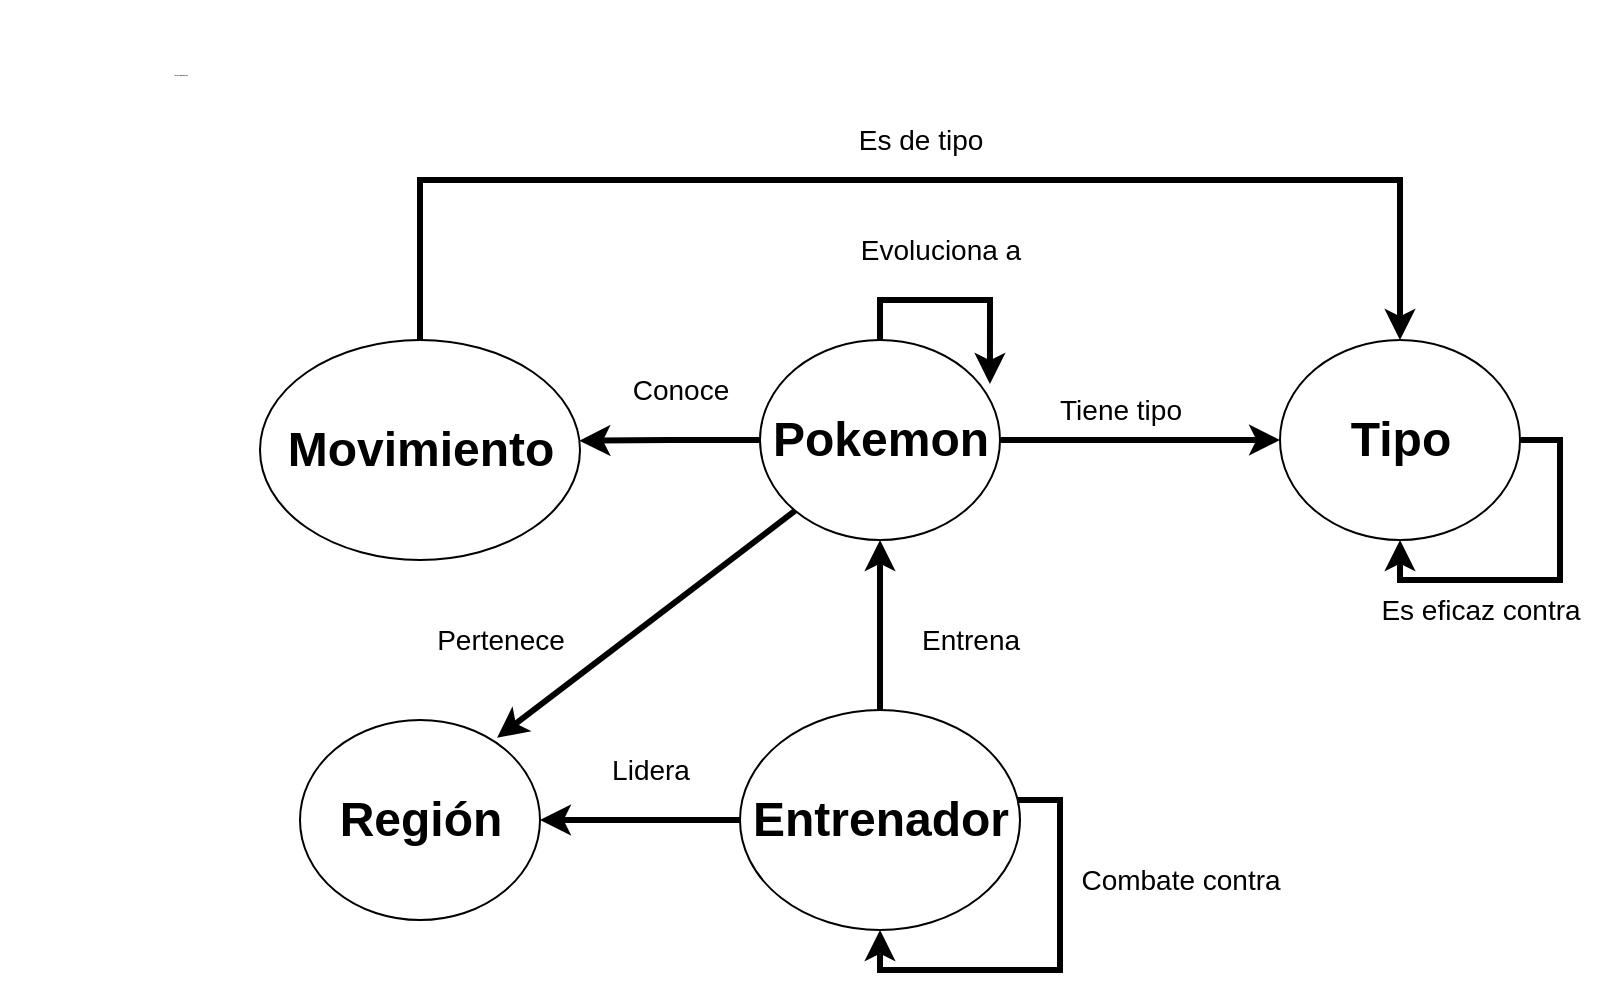 <mxfile version="20.6.2" type="device"><diagram id="Ge8adzO2m_M1GG8XFAqz" name="Página-1"><mxGraphModel dx="1607" dy="2362" grid="1" gridSize="10" guides="1" tooltips="1" connect="1" arrows="1" fold="1" page="1" pageScale="1" pageWidth="827" pageHeight="1169" math="0" shadow="0"><root><mxCell id="0"/><mxCell id="1" parent="0"/><mxCell id="4nPXkKkI-xNnGW4wHBls-39" style="edgeStyle=orthogonalEdgeStyle;rounded=0;orthogonalLoop=1;jettySize=auto;html=1;entryX=0;entryY=0.5;entryDx=0;entryDy=0;strokeWidth=3;fontSize=14;" parent="1" source="4nPXkKkI-xNnGW4wHBls-1" target="4nPXkKkI-xNnGW4wHBls-4" edge="1"><mxGeometry relative="1" as="geometry"/></mxCell><mxCell id="3Kbdj_MpT49pmJjSTajw-1" style="edgeStyle=orthogonalEdgeStyle;rounded=0;orthogonalLoop=1;jettySize=auto;html=1;entryX=0.998;entryY=0.458;entryDx=0;entryDy=0;entryPerimeter=0;strokeWidth=3;" edge="1" parent="1" source="4nPXkKkI-xNnGW4wHBls-1" target="4nPXkKkI-xNnGW4wHBls-6"><mxGeometry relative="1" as="geometry"/></mxCell><mxCell id="4nPXkKkI-xNnGW4wHBls-1" value="" style="ellipse;whiteSpace=wrap;html=1;" parent="1" vertex="1"><mxGeometry x="300" y="140" width="120" height="100" as="geometry"/></mxCell><mxCell id="4nPXkKkI-xNnGW4wHBls-2" value="&lt;font style=&quot;font-size: 1px;&quot;&gt;Alves maricón&lt;/font&gt;" style="text;strokeColor=none;fillColor=none;html=1;fontSize=24;fontStyle=1;verticalAlign=middle;align=center;" parent="1" vertex="1"><mxGeometry x="-80" y="-30" width="180" height="60" as="geometry"/></mxCell><mxCell id="4nPXkKkI-xNnGW4wHBls-3" value="Pokemon" style="text;strokeColor=none;fillColor=none;html=1;fontSize=24;fontStyle=1;verticalAlign=middle;align=center;" parent="1" vertex="1"><mxGeometry x="310" y="170" width="100" height="40" as="geometry"/></mxCell><mxCell id="4nPXkKkI-xNnGW4wHBls-4" value="" style="ellipse;whiteSpace=wrap;html=1;" parent="1" vertex="1"><mxGeometry x="560" y="140" width="120" height="100" as="geometry"/></mxCell><mxCell id="4nPXkKkI-xNnGW4wHBls-5" value="Tipo" style="text;strokeColor=none;fillColor=none;html=1;fontSize=24;fontStyle=1;verticalAlign=middle;align=center;" parent="1" vertex="1"><mxGeometry x="570" y="170" width="100" height="40" as="geometry"/></mxCell><mxCell id="3Kbdj_MpT49pmJjSTajw-4" style="edgeStyle=orthogonalEdgeStyle;rounded=0;orthogonalLoop=1;jettySize=auto;html=1;entryX=0.5;entryY=0;entryDx=0;entryDy=0;strokeWidth=3;" edge="1" parent="1" source="4nPXkKkI-xNnGW4wHBls-6" target="4nPXkKkI-xNnGW4wHBls-4"><mxGeometry relative="1" as="geometry"><Array as="points"><mxPoint x="130" y="60"/><mxPoint x="620" y="60"/></Array></mxGeometry></mxCell><mxCell id="3Kbdj_MpT49pmJjSTajw-5" value="Es de tipo" style="edgeLabel;html=1;align=center;verticalAlign=middle;resizable=0;points=[];fontSize=14;" vertex="1" connectable="0" parent="3Kbdj_MpT49pmJjSTajw-4"><mxGeometry x="0.065" y="-1" relative="1" as="geometry"><mxPoint x="-16" y="-21" as="offset"/></mxGeometry></mxCell><mxCell id="4nPXkKkI-xNnGW4wHBls-6" value="" style="ellipse;whiteSpace=wrap;html=1;" parent="1" vertex="1"><mxGeometry x="50" y="140" width="160" height="110" as="geometry"/></mxCell><mxCell id="4nPXkKkI-xNnGW4wHBls-7" value="Movimiento" style="text;strokeColor=none;fillColor=none;html=1;fontSize=24;fontStyle=1;verticalAlign=middle;align=center;" parent="1" vertex="1"><mxGeometry x="80" y="175" width="100" height="40" as="geometry"/></mxCell><mxCell id="4nPXkKkI-xNnGW4wHBls-22" style="edgeStyle=orthogonalEdgeStyle;rounded=0;orthogonalLoop=1;jettySize=auto;html=1;entryX=0.5;entryY=1;entryDx=0;entryDy=0;strokeWidth=3;fontSize=14;" parent="1" source="4nPXkKkI-xNnGW4wHBls-8" target="4nPXkKkI-xNnGW4wHBls-1" edge="1"><mxGeometry relative="1" as="geometry"/></mxCell><mxCell id="4nPXkKkI-xNnGW4wHBls-25" style="edgeStyle=orthogonalEdgeStyle;rounded=0;orthogonalLoop=1;jettySize=auto;html=1;entryX=1;entryY=0.5;entryDx=0;entryDy=0;strokeWidth=3;fontSize=14;" parent="1" source="4nPXkKkI-xNnGW4wHBls-8" target="4nPXkKkI-xNnGW4wHBls-10" edge="1"><mxGeometry relative="1" as="geometry"/></mxCell><mxCell id="4nPXkKkI-xNnGW4wHBls-8" value="" style="ellipse;whiteSpace=wrap;html=1;" parent="1" vertex="1"><mxGeometry x="290" y="325" width="140" height="110" as="geometry"/></mxCell><mxCell id="4nPXkKkI-xNnGW4wHBls-9" value="Entrenador" style="text;strokeColor=none;fillColor=none;html=1;fontSize=24;fontStyle=1;verticalAlign=middle;align=center;" parent="1" vertex="1"><mxGeometry x="310" y="360" width="100" height="40" as="geometry"/></mxCell><mxCell id="4nPXkKkI-xNnGW4wHBls-10" value="" style="ellipse;whiteSpace=wrap;html=1;" parent="1" vertex="1"><mxGeometry x="70" y="330" width="120" height="100" as="geometry"/></mxCell><mxCell id="4nPXkKkI-xNnGW4wHBls-11" value="Región" style="text;strokeColor=none;fillColor=none;html=1;fontSize=24;fontStyle=1;verticalAlign=middle;align=center;" parent="1" vertex="1"><mxGeometry x="80" y="360" width="100" height="40" as="geometry"/></mxCell><mxCell id="4nPXkKkI-xNnGW4wHBls-13" style="edgeStyle=orthogonalEdgeStyle;rounded=0;orthogonalLoop=1;jettySize=auto;html=1;fontSize=1;exitX=0.5;exitY=0;exitDx=0;exitDy=0;entryX=0.958;entryY=0.22;entryDx=0;entryDy=0;entryPerimeter=0;strokeWidth=3;" parent="1" source="4nPXkKkI-xNnGW4wHBls-1" target="4nPXkKkI-xNnGW4wHBls-1" edge="1"><mxGeometry relative="1" as="geometry"><Array as="points"><mxPoint x="360" y="120"/><mxPoint x="415" y="120"/></Array></mxGeometry></mxCell><mxCell id="4nPXkKkI-xNnGW4wHBls-16" value="&lt;span style=&quot;font-size: 14px;&quot;&gt;Evoluciona a&lt;/span&gt;" style="text;html=1;align=center;verticalAlign=middle;resizable=0;points=[];autosize=1;strokeColor=none;fillColor=none;fontSize=1;strokeWidth=3;" parent="1" vertex="1"><mxGeometry x="340" y="80" width="100" height="30" as="geometry"/></mxCell><mxCell id="4nPXkKkI-xNnGW4wHBls-20" value="Conoce" style="text;html=1;align=center;verticalAlign=middle;resizable=0;points=[];autosize=1;strokeColor=none;fillColor=none;fontSize=14;" parent="1" vertex="1"><mxGeometry x="225" y="150" width="70" height="30" as="geometry"/></mxCell><mxCell id="4nPXkKkI-xNnGW4wHBls-21" value="Tiene tipo" style="text;html=1;align=center;verticalAlign=middle;resizable=0;points=[];autosize=1;strokeColor=none;fillColor=none;fontSize=14;" parent="1" vertex="1"><mxGeometry x="440" y="160" width="80" height="30" as="geometry"/></mxCell><mxCell id="4nPXkKkI-xNnGW4wHBls-23" value="Entrena" style="text;html=1;align=center;verticalAlign=middle;resizable=0;points=[];autosize=1;strokeColor=none;fillColor=none;fontSize=14;" parent="1" vertex="1"><mxGeometry x="370" y="275" width="70" height="30" as="geometry"/></mxCell><mxCell id="4nPXkKkI-xNnGW4wHBls-27" value="Lidera" style="text;html=1;align=center;verticalAlign=middle;resizable=0;points=[];autosize=1;strokeColor=none;fillColor=none;fontSize=14;" parent="1" vertex="1"><mxGeometry x="215" y="340" width="60" height="30" as="geometry"/></mxCell><mxCell id="4nPXkKkI-xNnGW4wHBls-29" value="" style="endArrow=classic;html=1;rounded=0;strokeWidth=3;fontSize=14;entryX=0.821;entryY=0.089;entryDx=0;entryDy=0;entryPerimeter=0;exitX=0;exitY=1;exitDx=0;exitDy=0;" parent="1" source="4nPXkKkI-xNnGW4wHBls-1" target="4nPXkKkI-xNnGW4wHBls-10" edge="1"><mxGeometry width="50" height="50" relative="1" as="geometry"><mxPoint x="340" y="320" as="sourcePoint"/><mxPoint x="390" y="270" as="targetPoint"/></mxGeometry></mxCell><mxCell id="4nPXkKkI-xNnGW4wHBls-31" value="Pertenece" style="text;html=1;align=center;verticalAlign=middle;resizable=0;points=[];autosize=1;strokeColor=none;fillColor=none;fontSize=14;" parent="1" vertex="1"><mxGeometry x="125" y="275" width="90" height="30" as="geometry"/></mxCell><mxCell id="4nPXkKkI-xNnGW4wHBls-34" value="Es eficaz contra" style="text;html=1;align=center;verticalAlign=middle;resizable=0;points=[];autosize=1;strokeColor=none;fillColor=none;fontSize=14;" parent="1" vertex="1"><mxGeometry x="600" y="260" width="120" height="30" as="geometry"/></mxCell><mxCell id="4nPXkKkI-xNnGW4wHBls-37" style="edgeStyle=orthogonalEdgeStyle;rounded=0;orthogonalLoop=1;jettySize=auto;html=1;strokeWidth=3;fontSize=14;entryX=0.5;entryY=1;entryDx=0;entryDy=0;" parent="1" source="4nPXkKkI-xNnGW4wHBls-8" target="4nPXkKkI-xNnGW4wHBls-8" edge="1"><mxGeometry relative="1" as="geometry"><Array as="points"><mxPoint x="450" y="370"/><mxPoint x="450" y="455"/><mxPoint x="360" y="455"/></Array></mxGeometry></mxCell><mxCell id="4nPXkKkI-xNnGW4wHBls-38" value="Combate contra" style="text;html=1;align=center;verticalAlign=middle;resizable=0;points=[];autosize=1;strokeColor=none;fillColor=none;fontSize=14;" parent="1" vertex="1"><mxGeometry x="450" y="395" width="120" height="30" as="geometry"/></mxCell><mxCell id="3Kbdj_MpT49pmJjSTajw-3" style="edgeStyle=orthogonalEdgeStyle;rounded=0;orthogonalLoop=1;jettySize=auto;html=1;strokeWidth=3;entryX=0.5;entryY=1;entryDx=0;entryDy=0;" edge="1" parent="1" source="4nPXkKkI-xNnGW4wHBls-4" target="4nPXkKkI-xNnGW4wHBls-4"><mxGeometry relative="1" as="geometry"><Array as="points"><mxPoint x="700" y="190"/><mxPoint x="700" y="260"/><mxPoint x="620" y="260"/></Array></mxGeometry></mxCell></root></mxGraphModel></diagram></mxfile>